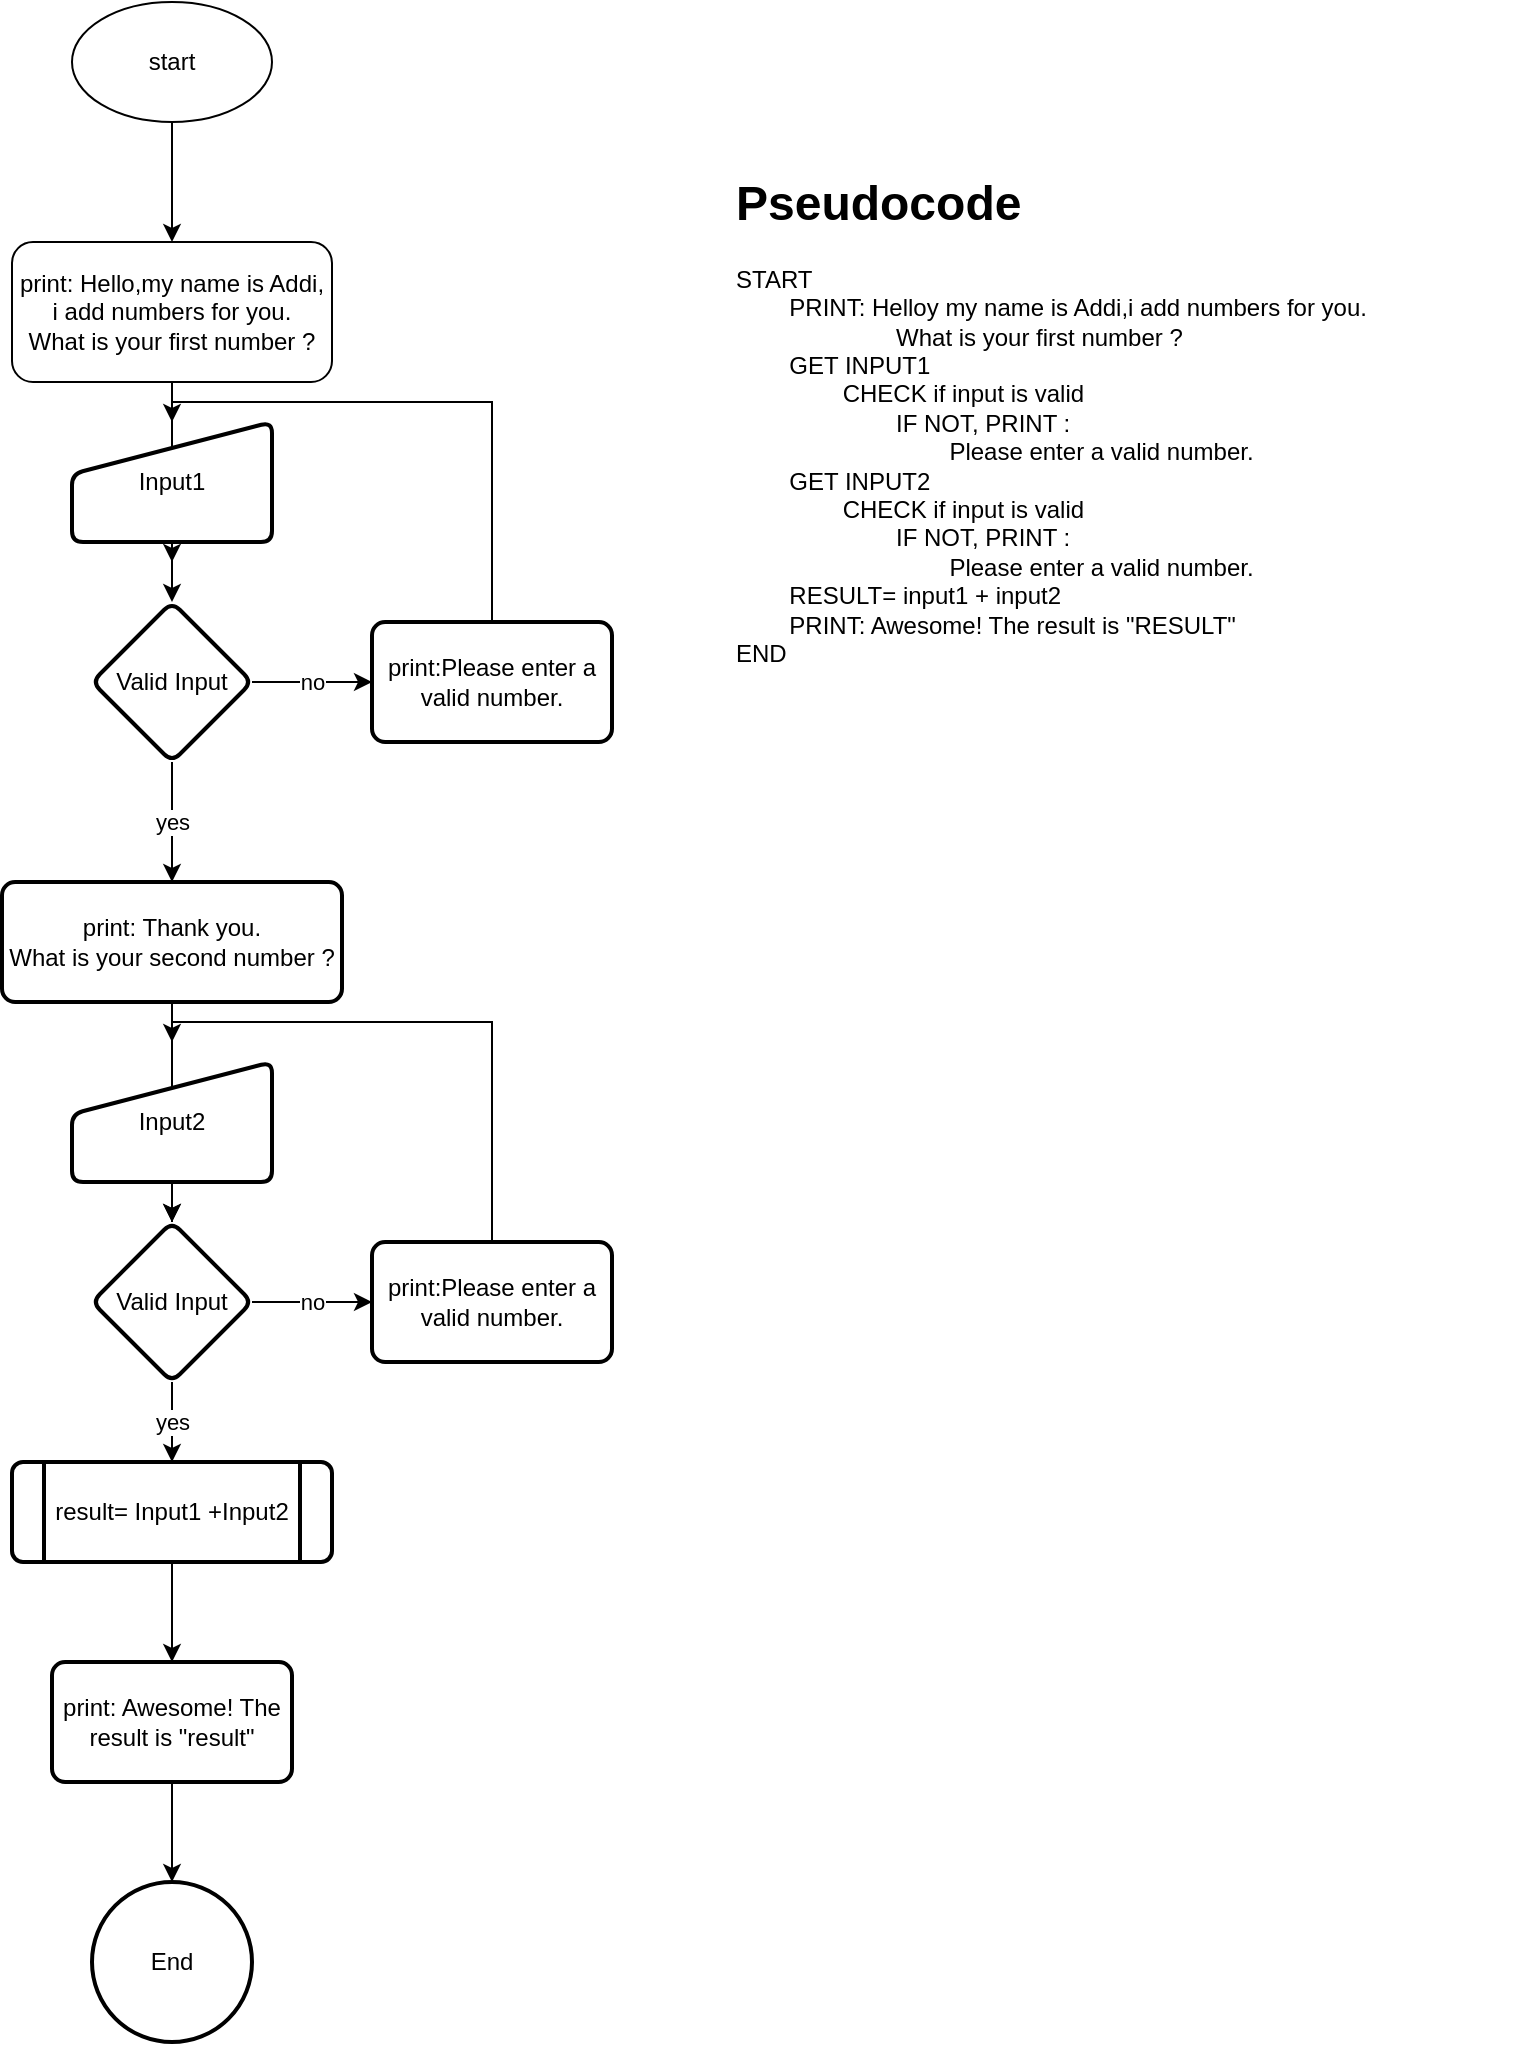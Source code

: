 <mxfile version="28.1.2">
  <diagram name="Seite-1" id="MjMa--wC-drLcF6fIk6J">
    <mxGraphModel dx="1188" dy="701" grid="1" gridSize="10" guides="1" tooltips="1" connect="1" arrows="1" fold="1" page="1" pageScale="1" pageWidth="827" pageHeight="1169" math="0" shadow="0">
      <root>
        <mxCell id="0" />
        <mxCell id="1" parent="0" />
        <mxCell id="rQzacRw6Zc7eiIQqyC6S-3" value="" style="edgeStyle=orthogonalEdgeStyle;rounded=0;orthogonalLoop=1;jettySize=auto;html=1;" parent="1" source="rQzacRw6Zc7eiIQqyC6S-1" target="rQzacRw6Zc7eiIQqyC6S-2" edge="1">
          <mxGeometry relative="1" as="geometry" />
        </mxCell>
        <mxCell id="rQzacRw6Zc7eiIQqyC6S-1" value="start" style="ellipse;whiteSpace=wrap;html=1;" parent="1" vertex="1">
          <mxGeometry x="190" y="40" width="100" height="60" as="geometry" />
        </mxCell>
        <mxCell id="aPKSSeKlMa8cgyu09-8d-20" value="" style="edgeStyle=orthogonalEdgeStyle;rounded=0;orthogonalLoop=1;jettySize=auto;html=1;" edge="1" parent="1" source="rQzacRw6Zc7eiIQqyC6S-2">
          <mxGeometry relative="1" as="geometry">
            <mxPoint x="240.0" y="320" as="targetPoint" />
          </mxGeometry>
        </mxCell>
        <mxCell id="rQzacRw6Zc7eiIQqyC6S-2" value="print: Hello,my name is Addi, i add numbers for you. &lt;br&gt;What is your first number ?" style="rounded=1;whiteSpace=wrap;html=1;" parent="1" vertex="1">
          <mxGeometry x="160" y="160" width="160" height="70" as="geometry" />
        </mxCell>
        <mxCell id="aPKSSeKlMa8cgyu09-8d-23" value="" style="edgeStyle=orthogonalEdgeStyle;rounded=0;orthogonalLoop=1;jettySize=auto;html=1;" edge="1" parent="1" source="aPKSSeKlMa8cgyu09-8d-21" target="aPKSSeKlMa8cgyu09-8d-22">
          <mxGeometry relative="1" as="geometry" />
        </mxCell>
        <mxCell id="aPKSSeKlMa8cgyu09-8d-21" value="Input1" style="html=1;strokeWidth=2;shape=manualInput;whiteSpace=wrap;rounded=1;size=26;arcSize=11;" vertex="1" parent="1">
          <mxGeometry x="190" y="250" width="100" height="60" as="geometry" />
        </mxCell>
        <mxCell id="aPKSSeKlMa8cgyu09-8d-25" value="no" style="edgeStyle=orthogonalEdgeStyle;rounded=0;orthogonalLoop=1;jettySize=auto;html=1;" edge="1" parent="1" source="aPKSSeKlMa8cgyu09-8d-22" target="aPKSSeKlMa8cgyu09-8d-24">
          <mxGeometry relative="1" as="geometry" />
        </mxCell>
        <mxCell id="aPKSSeKlMa8cgyu09-8d-27" value="yes" style="edgeStyle=orthogonalEdgeStyle;rounded=0;orthogonalLoop=1;jettySize=auto;html=1;" edge="1" parent="1" source="aPKSSeKlMa8cgyu09-8d-22" target="aPKSSeKlMa8cgyu09-8d-26">
          <mxGeometry relative="1" as="geometry" />
        </mxCell>
        <mxCell id="aPKSSeKlMa8cgyu09-8d-22" value="Valid Input" style="rhombus;whiteSpace=wrap;html=1;strokeWidth=2;rounded=1;arcSize=11;" vertex="1" parent="1">
          <mxGeometry x="200" y="340" width="80" height="80" as="geometry" />
        </mxCell>
        <mxCell id="aPKSSeKlMa8cgyu09-8d-24" value="print:Please enter a valid number." style="whiteSpace=wrap;html=1;strokeWidth=2;rounded=1;arcSize=11;" vertex="1" parent="1">
          <mxGeometry x="340" y="350" width="120" height="60" as="geometry" />
        </mxCell>
        <mxCell id="aPKSSeKlMa8cgyu09-8d-44" value="" style="edgeStyle=orthogonalEdgeStyle;rounded=0;orthogonalLoop=1;jettySize=auto;html=1;" edge="1" parent="1" source="aPKSSeKlMa8cgyu09-8d-26" target="aPKSSeKlMa8cgyu09-8d-31">
          <mxGeometry relative="1" as="geometry" />
        </mxCell>
        <mxCell id="aPKSSeKlMa8cgyu09-8d-26" value="print: Thank you.&lt;br&gt;What is your second number ?" style="whiteSpace=wrap;html=1;strokeWidth=2;rounded=1;arcSize=11;" vertex="1" parent="1">
          <mxGeometry x="155" y="480" width="170" height="60" as="geometry" />
        </mxCell>
        <mxCell id="aPKSSeKlMa8cgyu09-8d-28" value="" style="edgeStyle=orthogonalEdgeStyle;rounded=0;orthogonalLoop=1;jettySize=auto;html=1;" edge="1" parent="1" source="aPKSSeKlMa8cgyu09-8d-29" target="aPKSSeKlMa8cgyu09-8d-31">
          <mxGeometry relative="1" as="geometry" />
        </mxCell>
        <mxCell id="aPKSSeKlMa8cgyu09-8d-29" value="Input2" style="html=1;strokeWidth=2;shape=manualInput;whiteSpace=wrap;rounded=1;size=26;arcSize=11;" vertex="1" parent="1">
          <mxGeometry x="190" y="570" width="100" height="60" as="geometry" />
        </mxCell>
        <mxCell id="aPKSSeKlMa8cgyu09-8d-30" value="no" style="edgeStyle=orthogonalEdgeStyle;rounded=0;orthogonalLoop=1;jettySize=auto;html=1;" edge="1" parent="1" source="aPKSSeKlMa8cgyu09-8d-31" target="aPKSSeKlMa8cgyu09-8d-32">
          <mxGeometry relative="1" as="geometry" />
        </mxCell>
        <mxCell id="aPKSSeKlMa8cgyu09-8d-35" value="yes" style="edgeStyle=orthogonalEdgeStyle;rounded=0;orthogonalLoop=1;jettySize=auto;html=1;" edge="1" parent="1" source="aPKSSeKlMa8cgyu09-8d-31" target="aPKSSeKlMa8cgyu09-8d-34">
          <mxGeometry relative="1" as="geometry" />
        </mxCell>
        <mxCell id="aPKSSeKlMa8cgyu09-8d-31" value="Valid Input" style="rhombus;whiteSpace=wrap;html=1;strokeWidth=2;rounded=1;arcSize=11;" vertex="1" parent="1">
          <mxGeometry x="200" y="650" width="80" height="80" as="geometry" />
        </mxCell>
        <mxCell id="aPKSSeKlMa8cgyu09-8d-32" value="print:Please enter a valid number." style="whiteSpace=wrap;html=1;strokeWidth=2;rounded=1;arcSize=11;" vertex="1" parent="1">
          <mxGeometry x="340" y="660" width="120" height="60" as="geometry" />
        </mxCell>
        <mxCell id="aPKSSeKlMa8cgyu09-8d-37" value="" style="edgeStyle=orthogonalEdgeStyle;rounded=0;orthogonalLoop=1;jettySize=auto;html=1;" edge="1" parent="1" source="aPKSSeKlMa8cgyu09-8d-34" target="aPKSSeKlMa8cgyu09-8d-36">
          <mxGeometry relative="1" as="geometry" />
        </mxCell>
        <mxCell id="aPKSSeKlMa8cgyu09-8d-34" value="result= Input1 +Input2" style="shape=process;whiteSpace=wrap;html=1;backgroundOutline=1;strokeWidth=2;rounded=1;arcSize=11;" vertex="1" parent="1">
          <mxGeometry x="160" y="770" width="160" height="50" as="geometry" />
        </mxCell>
        <mxCell id="aPKSSeKlMa8cgyu09-8d-39" value="" style="edgeStyle=orthogonalEdgeStyle;rounded=0;orthogonalLoop=1;jettySize=auto;html=1;" edge="1" parent="1" source="aPKSSeKlMa8cgyu09-8d-36" target="aPKSSeKlMa8cgyu09-8d-38">
          <mxGeometry relative="1" as="geometry" />
        </mxCell>
        <mxCell id="aPKSSeKlMa8cgyu09-8d-36" value="print: Awesome! The result is &quot;result&quot;" style="whiteSpace=wrap;html=1;strokeWidth=2;rounded=1;arcSize=11;" vertex="1" parent="1">
          <mxGeometry x="180" y="870" width="120" height="60" as="geometry" />
        </mxCell>
        <mxCell id="aPKSSeKlMa8cgyu09-8d-38" value="End" style="ellipse;whiteSpace=wrap;html=1;strokeWidth=2;rounded=1;arcSize=11;" vertex="1" parent="1">
          <mxGeometry x="200" y="980" width="80" height="80" as="geometry" />
        </mxCell>
        <mxCell id="aPKSSeKlMa8cgyu09-8d-45" value="" style="endArrow=classic;html=1;rounded=0;" edge="1" parent="1">
          <mxGeometry width="50" height="50" relative="1" as="geometry">
            <mxPoint x="400" y="350" as="sourcePoint" />
            <mxPoint x="240" y="250" as="targetPoint" />
            <Array as="points">
              <mxPoint x="400" y="240" />
              <mxPoint x="240" y="240" />
            </Array>
          </mxGeometry>
        </mxCell>
        <mxCell id="aPKSSeKlMa8cgyu09-8d-46" value="" style="endArrow=classic;html=1;rounded=0;" edge="1" parent="1">
          <mxGeometry width="50" height="50" relative="1" as="geometry">
            <mxPoint x="400" y="660" as="sourcePoint" />
            <mxPoint x="240" y="560" as="targetPoint" />
            <Array as="points">
              <mxPoint x="400" y="550" />
              <mxPoint x="240" y="550" />
            </Array>
          </mxGeometry>
        </mxCell>
        <mxCell id="aPKSSeKlMa8cgyu09-8d-47" value="&lt;h1 style=&quot;margin-top: 0px;&quot;&gt;&lt;span style=&quot;background-color: transparent; color: light-dark(rgb(0, 0, 0), rgb(255, 255, 255));&quot;&gt;Pseudocode&lt;br&gt;&lt;/span&gt;&lt;/h1&gt;&lt;div&gt;&lt;span style=&quot;background-color: transparent; color: light-dark(rgb(0, 0, 0), rgb(255, 255, 255));&quot;&gt;START&lt;/span&gt;&lt;/div&gt;&lt;div&gt;&lt;span style=&quot;background-color: transparent; color: light-dark(rgb(0, 0, 0), rgb(255, 255, 255));&quot;&gt;&lt;span style=&quot;white-space: pre;&quot;&gt;&#x9;&lt;/span&gt;PRINT: Helloy my name is Addi,i add numbers for you.&lt;/span&gt;&lt;/div&gt;&lt;div&gt;&lt;span style=&quot;background-color: transparent; color: light-dark(rgb(0, 0, 0), rgb(255, 255, 255));&quot;&gt;&lt;span style=&quot;white-space: pre;&quot;&gt;&#x9;&lt;span style=&quot;white-space: pre;&quot;&gt;&#x9;&lt;/span&gt;&lt;span style=&quot;white-space: pre;&quot;&gt;&#x9;&lt;/span&gt;&lt;/span&gt;What is your first number ?&lt;/span&gt;&lt;/div&gt;&lt;div&gt;&lt;span style=&quot;background-color: transparent; color: light-dark(rgb(0, 0, 0), rgb(255, 255, 255));&quot;&gt;&lt;span style=&quot;white-space: pre;&quot;&gt;&#x9;&lt;/span&gt;GET INPUT1&lt;br&gt;&lt;/span&gt;&lt;/div&gt;&lt;div&gt;&lt;span style=&quot;background-color: transparent; color: light-dark(rgb(0, 0, 0), rgb(255, 255, 255));&quot;&gt;&lt;span style=&quot;white-space: pre;&quot;&gt;&#x9;&lt;/span&gt;&lt;span style=&quot;white-space: pre;&quot;&gt;&#x9;&lt;/span&gt;CHECK if input is valid&lt;br&gt;&lt;/span&gt;&lt;/div&gt;&lt;div&gt;&lt;span style=&quot;background-color: transparent; color: light-dark(rgb(0, 0, 0), rgb(255, 255, 255));&quot;&gt;&lt;span style=&quot;white-space: pre;&quot;&gt;&#x9;&lt;/span&gt;&lt;span style=&quot;white-space: pre;&quot;&gt;&#x9;&lt;/span&gt;&lt;span style=&quot;white-space: pre;&quot;&gt;&#x9;&lt;/span&gt;IF NOT, PRINT : &lt;br&gt;&lt;span style=&quot;white-space: pre;&quot;&gt;&#x9;&lt;/span&gt;&lt;span style=&quot;white-space: pre;&quot;&gt;&#x9;&lt;/span&gt;&lt;span style=&quot;white-space: pre;&quot;&gt;&#x9;&lt;/span&gt;&lt;span style=&quot;white-space: pre;&quot;&gt;&#x9;&lt;/span&gt;Please enter a valid number.&lt;br&gt;&lt;/span&gt;&lt;/div&gt;&lt;div&gt;&lt;span style=&quot;background-color: transparent; color: light-dark(rgb(0, 0, 0), rgb(255, 255, 255));&quot;&gt;&lt;span style=&quot;white-space: pre;&quot;&gt;&#x9;&lt;/span&gt;GET INPUT2&lt;br&gt;&lt;/span&gt;&lt;/div&gt;&lt;div&gt;&lt;span style=&quot;background-color: transparent; color: light-dark(rgb(0, 0, 0), rgb(255, 255, 255));&quot;&gt;&lt;span style=&quot;white-space: pre;&quot;&gt;&#x9;&lt;/span&gt;&lt;span style=&quot;white-space: pre;&quot;&gt;&#x9;&lt;/span&gt;CHECK if input is valid&lt;br&gt;&lt;/span&gt;&lt;/div&gt;&lt;div&gt;&lt;span style=&quot;white-space: pre;&quot;&gt;&#x9;&lt;/span&gt;&lt;span style=&quot;white-space: pre;&quot;&gt;&#x9;&lt;/span&gt;&lt;span style=&quot;white-space: pre;&quot;&gt;&#x9;&lt;/span&gt;IF NOT, PRINT :&lt;br&gt;&lt;span style=&quot;white-space: pre;&quot;&gt;&#x9;&lt;/span&gt;&lt;span style=&quot;white-space: pre;&quot;&gt;&#x9;&lt;/span&gt;&lt;span style=&quot;white-space: pre;&quot;&gt;&#x9;&lt;/span&gt;&lt;span style=&quot;white-space: pre;&quot;&gt;&#x9;&lt;/span&gt;Please enter a valid number.&lt;span style=&quot;background-color: transparent; color: light-dark(rgb(0, 0, 0), rgb(255, 255, 255));&quot;&gt;&lt;/span&gt;&lt;/div&gt;&lt;div&gt;&lt;span style=&quot;white-space: pre;&quot;&gt;&#x9;&lt;/span&gt;RESULT=&amp;nbsp;input1 + input2&lt;br&gt;&lt;/div&gt;&lt;div&gt;&lt;span style=&quot;white-space: pre;&quot;&gt;&#x9;&lt;/span&gt;PRINT&lt;span style=&quot;text-align: center; background-color: transparent; color: light-dark(rgb(0, 0, 0), rgb(255, 255, 255));&quot;&gt;: Awesome! The result is &quot;RESULT&quot;&lt;/span&gt;&lt;br&gt;&lt;/div&gt;&lt;div&gt;&lt;span style=&quot;text-align: center; background-color: transparent; color: light-dark(rgb(0, 0, 0), rgb(255, 255, 255));&quot;&gt;END&lt;/span&gt;&lt;/div&gt;" style="text;html=1;whiteSpace=wrap;overflow=hidden;rounded=0;" vertex="1" parent="1">
          <mxGeometry x="520" y="120" width="400" height="480" as="geometry" />
        </mxCell>
      </root>
    </mxGraphModel>
  </diagram>
</mxfile>
